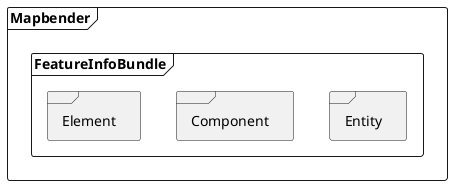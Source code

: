 @startuml

package Mapbender <<Frame>> {

  package FeatureInfoBundle <<Frame>> {
    package Entity <<Frame>> {
    }
    package Component <<Frame>> {
    }
    package Element <<Frame>> {
    }
  }
}

@enduml